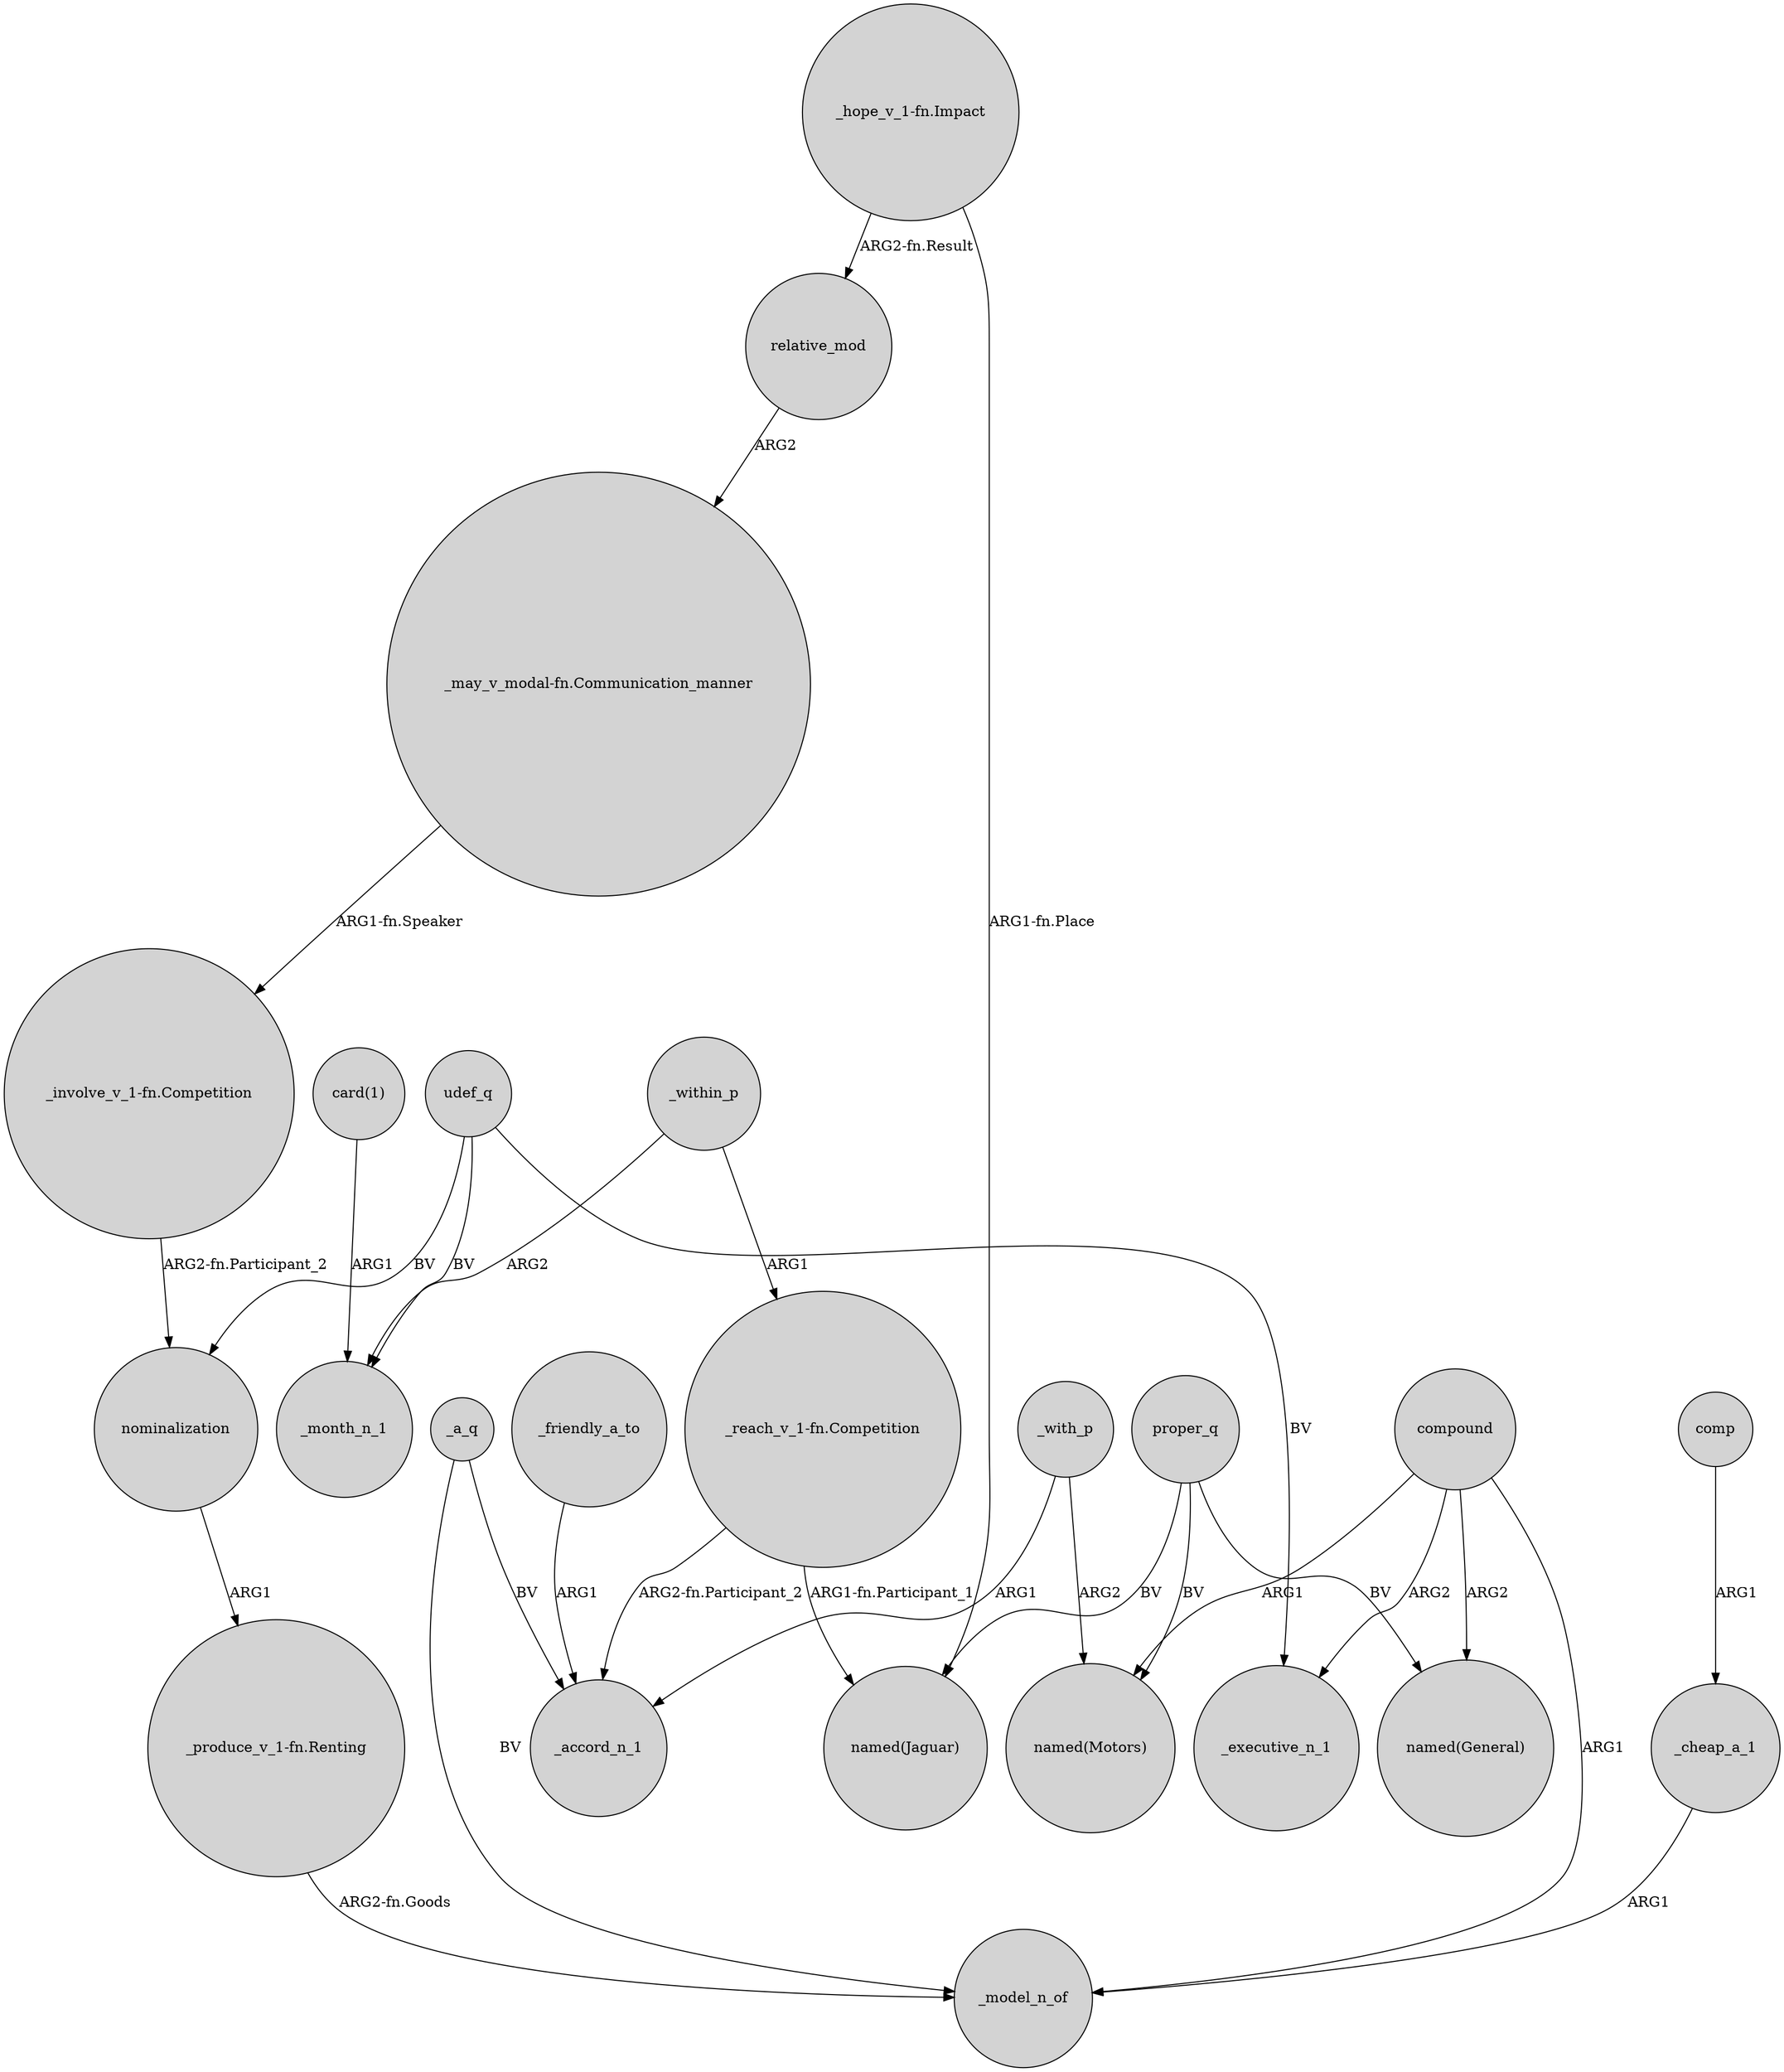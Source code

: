 digraph {
	node [shape=circle style=filled]
	udef_q -> _month_n_1 [label=BV]
	"_produce_v_1-fn.Renting" -> _model_n_of [label="ARG2-fn.Goods"]
	_friendly_a_to -> _accord_n_1 [label=ARG1]
	compound -> _model_n_of [label=ARG1]
	"_hope_v_1-fn.Impact" -> "named(Jaguar)" [label="ARG1-fn.Place"]
	udef_q -> nominalization [label=BV]
	"_reach_v_1-fn.Competition" -> "named(Jaguar)" [label="ARG1-fn.Participant_1"]
	_a_q -> _model_n_of [label=BV]
	"_hope_v_1-fn.Impact" -> relative_mod [label="ARG2-fn.Result"]
	_with_p -> _accord_n_1 [label=ARG1]
	compound -> "named(Motors)" [label=ARG1]
	udef_q -> _executive_n_1 [label=BV]
	"card(1)" -> _month_n_1 [label=ARG1]
	_with_p -> "named(Motors)" [label=ARG2]
	"_reach_v_1-fn.Competition" -> _accord_n_1 [label="ARG2-fn.Participant_2"]
	proper_q -> "named(Jaguar)" [label=BV]
	nominalization -> "_produce_v_1-fn.Renting" [label=ARG1]
	proper_q -> "named(General)" [label=BV]
	"_involve_v_1-fn.Competition" -> nominalization [label="ARG2-fn.Participant_2"]
	compound -> _executive_n_1 [label=ARG2]
	comp -> _cheap_a_1 [label=ARG1]
	_within_p -> "_reach_v_1-fn.Competition" [label=ARG1]
	_within_p -> _month_n_1 [label=ARG2]
	"_may_v_modal-fn.Communication_manner" -> "_involve_v_1-fn.Competition" [label="ARG1-fn.Speaker"]
	_a_q -> _accord_n_1 [label=BV]
	proper_q -> "named(Motors)" [label=BV]
	_cheap_a_1 -> _model_n_of [label=ARG1]
	relative_mod -> "_may_v_modal-fn.Communication_manner" [label=ARG2]
	compound -> "named(General)" [label=ARG2]
}
